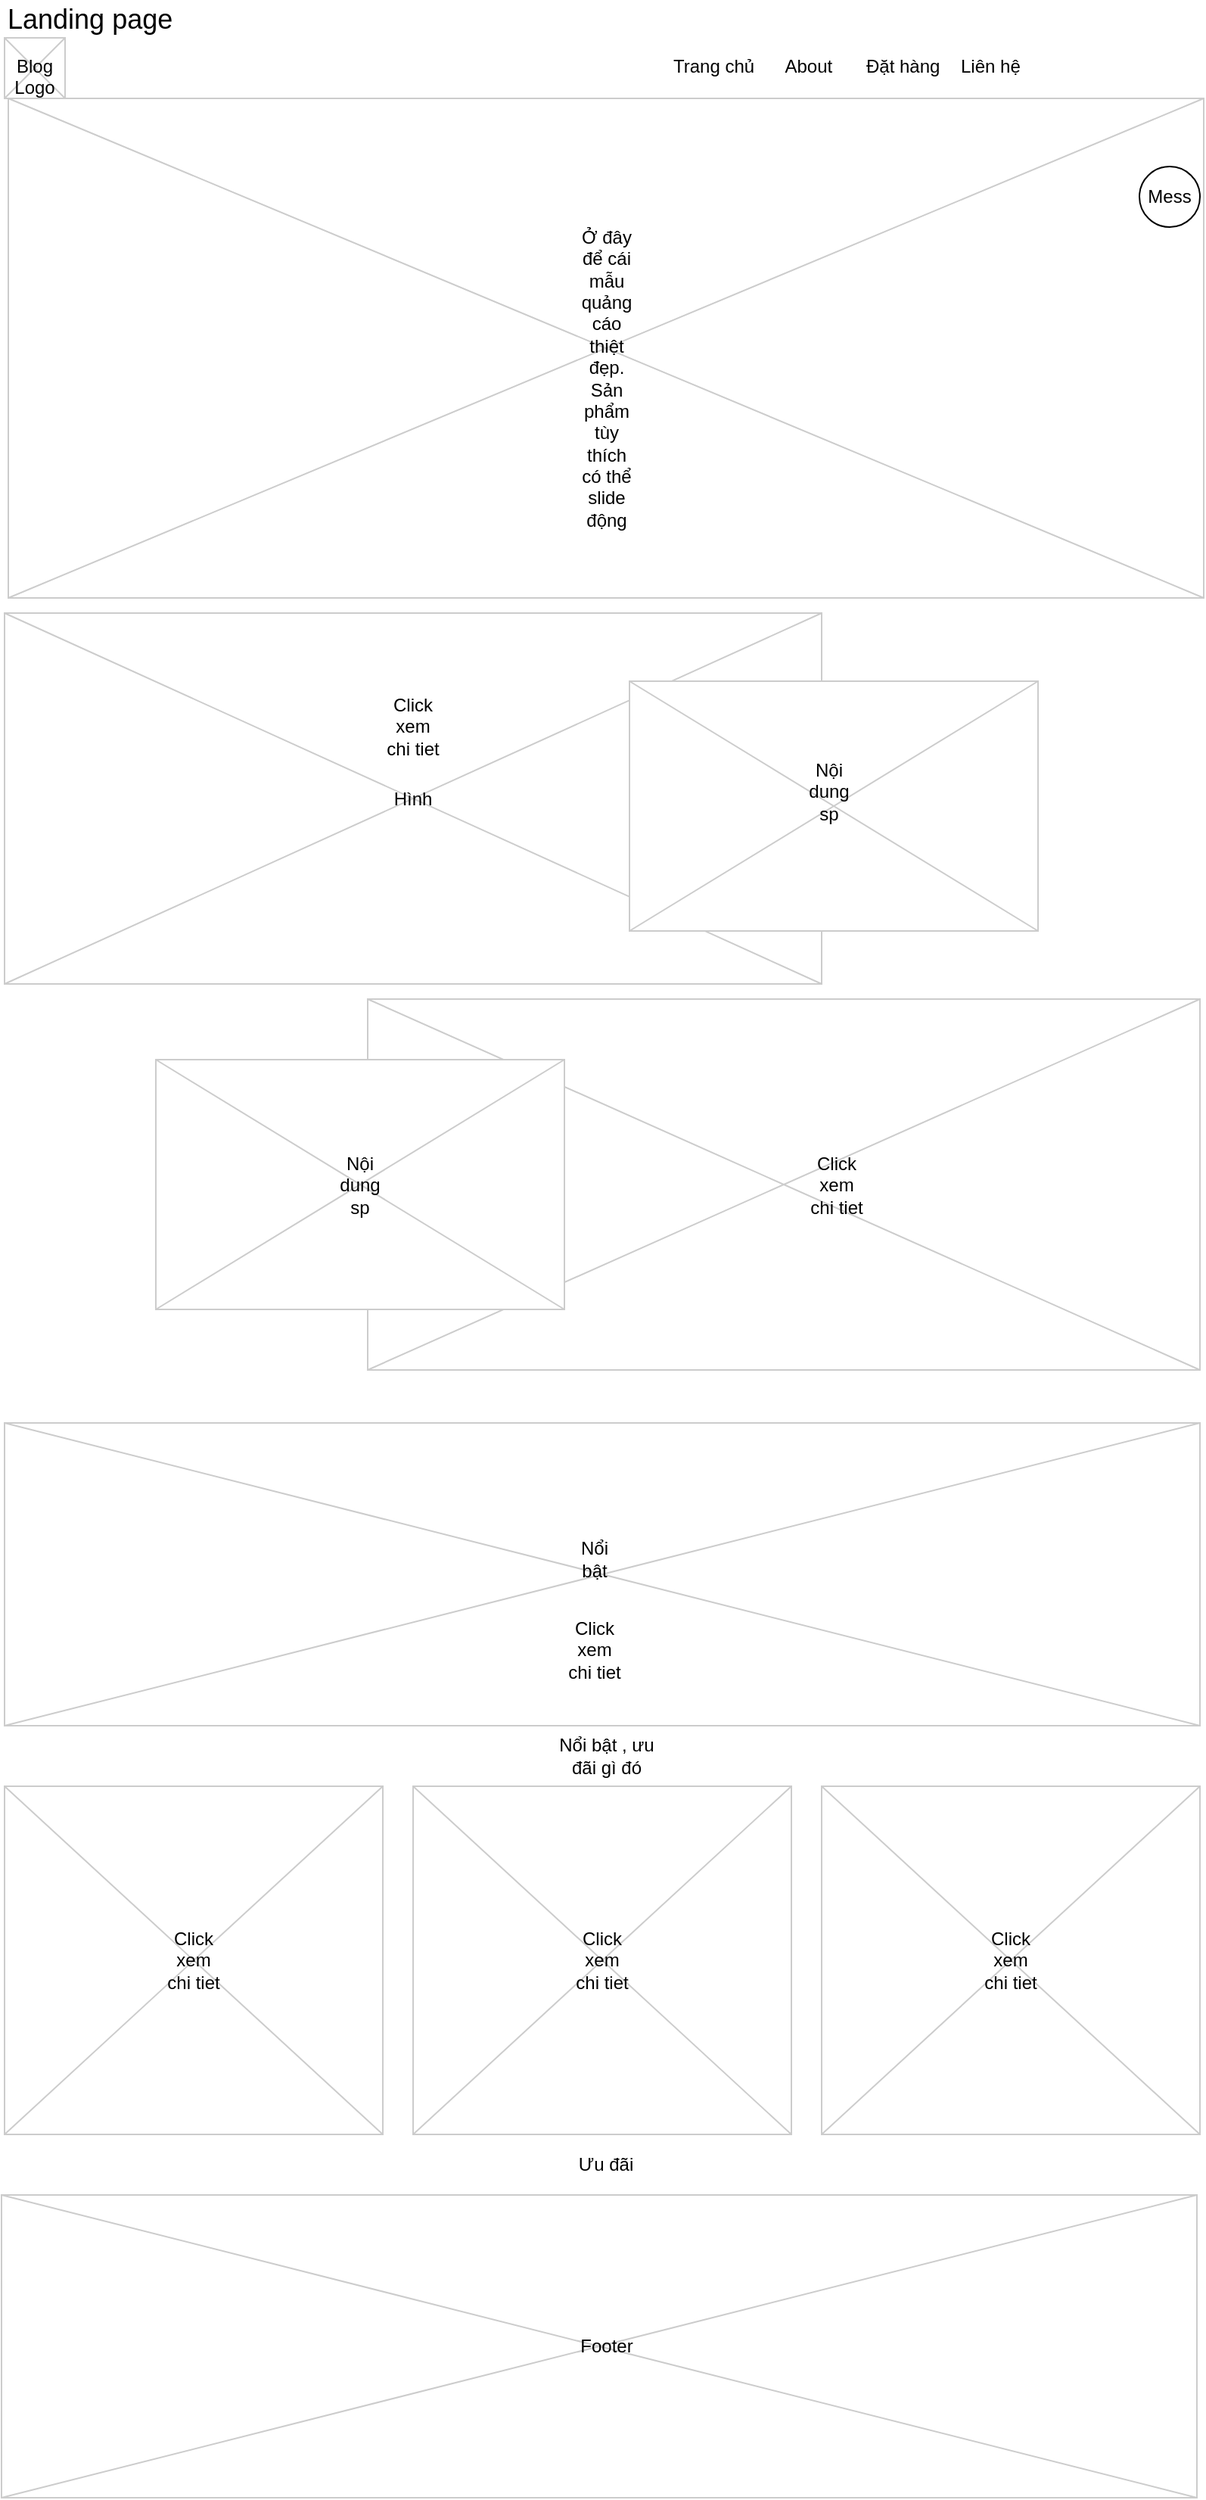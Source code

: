 <mxfile version="13.1.6" type="device"><diagram name="Page-1" id="f1b7ffb7-ca1e-a977-7cf5-a751b3c06c05"><mxGraphModel dx="899" dy="1624" grid="1" gridSize="10" guides="1" tooltips="1" connect="1" arrows="1" fold="1" page="1" pageScale="1" pageWidth="826" pageHeight="1169" background="#ffffff" math="0" shadow="0"><root><mxCell id="0"/><mxCell id="1" parent="0"/><mxCell id="13" value="" style="verticalLabelPosition=bottom;verticalAlign=top;strokeWidth=1;shape=mxgraph.mockup.graphics.iconGrid;strokeColor=#CCCCCC;gridSize=1,1;" parent="1" vertex="1"><mxGeometry x="22.5" y="45" width="790" height="330" as="geometry"/></mxCell><mxCell id="2" value="Landing page" style="text;spacingTop=-5;fontSize=18;fontStyle=0" parent="1" vertex="1"><mxGeometry x="20" y="-20" width="230" height="20" as="geometry"/></mxCell><mxCell id="6" value="About" style="text;spacingTop=-5;" parent="1" vertex="1"><mxGeometry x="533.75" y="15.0" width="30" height="20" as="geometry"/></mxCell><mxCell id="20" value="" style="verticalLabelPosition=bottom;verticalAlign=top;strokeWidth=1;shape=mxgraph.mockup.graphics.iconGrid;strokeColor=#CCCCCC;gridSize=1,1;" parent="1" vertex="1"><mxGeometry x="20" y="5" width="40" height="40" as="geometry"/></mxCell><mxCell id="21" value="Blog &#10;Logo" style="text;spacingTop=-5;align=center" parent="1" vertex="1"><mxGeometry x="20" y="15" width="40" height="40" as="geometry"/></mxCell><mxCell id="22" value="Đặt hàng" style="text;spacingTop=-5;" parent="1" vertex="1"><mxGeometry x="587.5" y="15.0" width="30" height="20" as="geometry"/></mxCell><mxCell id="23" value="Liên hệ" style="text;spacingTop=-5;" parent="1" vertex="1"><mxGeometry x="650" y="15.0" width="30" height="20" as="geometry"/></mxCell><mxCell id="27" value="" style="verticalLabelPosition=bottom;verticalAlign=top;strokeWidth=1;shape=mxgraph.mockup.graphics.iconGrid;strokeColor=#CCCCCC;gridSize=1,1;" parent="1" vertex="1"><mxGeometry x="20" y="385" width="540" height="245" as="geometry"/></mxCell><mxCell id="30" value="" style="verticalLabelPosition=bottom;verticalAlign=top;strokeWidth=1;shape=mxgraph.mockup.graphics.iconGrid;strokeColor=#CCCCCC;gridSize=1,1;" parent="1" vertex="1"><mxGeometry x="20" y="920" width="790" height="200" as="geometry"/></mxCell><mxCell id="32" value="" style="verticalLabelPosition=bottom;verticalAlign=top;strokeWidth=1;shape=mxgraph.mockup.graphics.iconGrid;strokeColor=#CCCCCC;gridSize=1,1;" parent="1" vertex="1"><mxGeometry x="20" y="1160" width="250" height="230" as="geometry"/></mxCell><mxCell id="m2dGwC20MEYQL2tQxTYH-61" value="Ở đây để cái mẫu quảng cáo thiệt đẹp. Sản phẩm tùy thích&lt;br&gt;có thể slide động" style="text;html=1;strokeColor=none;fillColor=none;align=center;verticalAlign=middle;whiteSpace=wrap;rounded=0;" vertex="1" parent="1"><mxGeometry x="397.5" y="220" width="40" height="20" as="geometry"/></mxCell><mxCell id="m2dGwC20MEYQL2tQxTYH-66" value="" style="ellipse;whiteSpace=wrap;html=1;aspect=fixed;" vertex="1" parent="1"><mxGeometry x="770" y="90" width="40" height="40" as="geometry"/></mxCell><mxCell id="m2dGwC20MEYQL2tQxTYH-67" value="Mess" style="text;html=1;strokeColor=none;fillColor=none;align=center;verticalAlign=middle;whiteSpace=wrap;rounded=0;" vertex="1" parent="1"><mxGeometry x="770" y="100" width="40" height="20" as="geometry"/></mxCell><mxCell id="m2dGwC20MEYQL2tQxTYH-71" value="Hình" style="text;html=1;strokeColor=none;fillColor=none;align=center;verticalAlign=middle;whiteSpace=wrap;rounded=0;" vertex="1" parent="1"><mxGeometry x="270" y="497.5" width="40" height="20" as="geometry"/></mxCell><mxCell id="m2dGwC20MEYQL2tQxTYH-73" value="" style="verticalLabelPosition=bottom;verticalAlign=top;strokeWidth=1;shape=mxgraph.mockup.graphics.iconGrid;strokeColor=#CCCCCC;gridSize=1,1;" vertex="1" parent="1"><mxGeometry x="260" y="640" width="550" height="245" as="geometry"/></mxCell><mxCell id="m2dGwC20MEYQL2tQxTYH-75" value="Nổi bật" style="text;html=1;strokeColor=none;fillColor=none;align=center;verticalAlign=middle;whiteSpace=wrap;rounded=0;" vertex="1" parent="1"><mxGeometry x="390" y="1000" width="40" height="20" as="geometry"/></mxCell><mxCell id="m2dGwC20MEYQL2tQxTYH-76" value="Trang chủ" style="text;spacingTop=-5;" vertex="1" parent="1"><mxGeometry x="460" y="15.0" width="30" height="20" as="geometry"/></mxCell><mxCell id="m2dGwC20MEYQL2tQxTYH-78" value="" style="verticalLabelPosition=bottom;verticalAlign=top;strokeWidth=1;shape=mxgraph.mockup.graphics.iconGrid;strokeColor=#CCCCCC;gridSize=1,1;" vertex="1" parent="1"><mxGeometry x="433" y="430" width="270" height="165" as="geometry"/></mxCell><mxCell id="m2dGwC20MEYQL2tQxTYH-79" value="Nội dung sp" style="text;html=1;strokeColor=none;fillColor=none;align=center;verticalAlign=middle;whiteSpace=wrap;rounded=0;" vertex="1" parent="1"><mxGeometry x="545" y="492.5" width="40" height="20" as="geometry"/></mxCell><mxCell id="m2dGwC20MEYQL2tQxTYH-80" value="" style="verticalLabelPosition=bottom;verticalAlign=top;strokeWidth=1;shape=mxgraph.mockup.graphics.iconGrid;strokeColor=#CCCCCC;gridSize=1,1;" vertex="1" parent="1"><mxGeometry x="120" y="680" width="270" height="165" as="geometry"/></mxCell><mxCell id="m2dGwC20MEYQL2tQxTYH-81" value="Nội dung sp" style="text;html=1;strokeColor=none;fillColor=none;align=center;verticalAlign=middle;whiteSpace=wrap;rounded=0;" vertex="1" parent="1"><mxGeometry x="235" y="752.5" width="40" height="20" as="geometry"/></mxCell><mxCell id="m2dGwC20MEYQL2tQxTYH-82" value="Nổi bật , ưu đãi gì đó" style="text;html=1;strokeColor=none;fillColor=none;align=center;verticalAlign=middle;whiteSpace=wrap;rounded=0;" vertex="1" parent="1"><mxGeometry x="377.5" y="1130" width="80" height="20" as="geometry"/></mxCell><mxCell id="m2dGwC20MEYQL2tQxTYH-83" value="" style="verticalLabelPosition=bottom;verticalAlign=top;strokeWidth=1;shape=mxgraph.mockup.graphics.iconGrid;strokeColor=#CCCCCC;gridSize=1,1;" vertex="1" parent="1"><mxGeometry x="290" y="1160" width="250" height="230" as="geometry"/></mxCell><mxCell id="m2dGwC20MEYQL2tQxTYH-84" value="" style="verticalLabelPosition=bottom;verticalAlign=top;strokeWidth=1;shape=mxgraph.mockup.graphics.iconGrid;strokeColor=#CCCCCC;gridSize=1,1;" vertex="1" parent="1"><mxGeometry x="560" y="1160" width="250" height="230" as="geometry"/></mxCell><mxCell id="m2dGwC20MEYQL2tQxTYH-85" value="Click xem chi tiet&lt;span style=&quot;color: rgba(0 , 0 , 0 , 0) ; font-family: monospace ; font-size: 0px&quot;&gt;%3CmxGraphModel%3E%3Croot%3E%3CmxCell%20id%3D%220%22%2F%3E%3CmxCell%20id%3D%221%22%20parent%3D%220%22%2F%3E%3CmxCell%20id%3D%222%22%20value%3D%22%22%20style%3D%22verticalLabelPosition%3Dbottom%3BverticalAlign%3Dtop%3BstrokeWidth%3D1%3Bshape%3Dmxgraph.mockup.graphics.iconGrid%3BstrokeColor%3D%23CCCCCC%3BgridSize%3D1%2C1%3B%22%20vertex%3D%221%22%20parent%3D%221%22%3E%3CmxGeometry%20x%3D%2220%22%20y%3D%221160%22%20width%3D%22230%22%20height%3D%22230%22%20as%3D%22geometry%22%2F%3E%3C%2FmxCell%3E%3C%2Froot%3E%3C%2FmxGraphModel%3E&lt;/span&gt;" style="text;html=1;strokeColor=none;fillColor=none;align=center;verticalAlign=middle;whiteSpace=wrap;rounded=0;" vertex="1" parent="1"><mxGeometry x="270" y="450" width="40" height="20" as="geometry"/></mxCell><mxCell id="m2dGwC20MEYQL2tQxTYH-86" value="Click xem chi tiet&lt;span style=&quot;color: rgba(0 , 0 , 0 , 0) ; font-family: monospace ; font-size: 0px&quot;&gt;%3CmxGraphModel%3E%3Croot%3E%3CmxCell%20id%3D%220%22%2F%3E%3CmxCell%20id%3D%221%22%20parent%3D%220%22%2F%3E%3CmxCell%20id%3D%222%22%20value%3D%22%22%20style%3D%22verticalLabelPosition%3Dbottom%3BverticalAlign%3Dtop%3BstrokeWidth%3D1%3Bshape%3Dmxgraph.mockup.graphics.iconGrid%3BstrokeColor%3D%23CCCCCC%3BgridSize%3D1%2C1%3B%22%20vertex%3D%221%22%20parent%3D%221%22%3E%3CmxGeometry%20x%3D%2220%22%20y%3D%221160%22%20width%3D%22230%22%20height%3D%22230%22%20as%3D%22geometry%22%2F%3E%3C%2FmxCell%3E%3C%2Froot%3E%3C%2FmxGraphModel%3E&lt;/span&gt;" style="text;html=1;strokeColor=none;fillColor=none;align=center;verticalAlign=middle;whiteSpace=wrap;rounded=0;" vertex="1" parent="1"><mxGeometry x="550" y="752.5" width="40" height="20" as="geometry"/></mxCell><mxCell id="m2dGwC20MEYQL2tQxTYH-88" value="Click xem chi tiet&lt;span style=&quot;color: rgba(0 , 0 , 0 , 0) ; font-family: monospace ; font-size: 0px&quot;&gt;%3CmxGraphModel%3E%3Croot%3E%3CmxCell%20id%3D%220%22%2F%3E%3CmxCell%20id%3D%221%22%20parent%3D%220%22%2F%3E%3CmxCell%20id%3D%222%22%20value%3D%22%22%20style%3D%22verticalLabelPosition%3Dbottom%3BverticalAlign%3Dtop%3BstrokeWidth%3D1%3Bshape%3Dmxgraph.mockup.graphics.iconGrid%3BstrokeColor%3D%23CCCCCC%3BgridSize%3D1%2C1%3B%22%20vertex%3D%221%22%20parent%3D%221%22%3E%3CmxGeometry%20x%3D%2220%22%20y%3D%221160%22%20width%3D%22230%22%20height%3D%22230%22%20as%3D%22geometry%22%2F%3E%3C%2FmxCell%3E%3C%2Froot%3E%3C%2FmxGraphModel%3E&lt;/span&gt;" style="text;html=1;strokeColor=none;fillColor=none;align=center;verticalAlign=middle;whiteSpace=wrap;rounded=0;" vertex="1" parent="1"><mxGeometry x="390" y="1060" width="40" height="20" as="geometry"/></mxCell><mxCell id="m2dGwC20MEYQL2tQxTYH-89" value="Click xem chi tiet&lt;span style=&quot;color: rgba(0 , 0 , 0 , 0) ; font-family: monospace ; font-size: 0px&quot;&gt;%3CmxGraphModel%3E%3Croot%3E%3CmxCell%20id%3D%220%22%2F%3E%3CmxCell%20id%3D%221%22%20parent%3D%220%22%2F%3E%3CmxCell%20id%3D%222%22%20value%3D%22%22%20style%3D%22verticalLabelPosition%3Dbottom%3BverticalAlign%3Dtop%3BstrokeWidth%3D1%3Bshape%3Dmxgraph.mockup.graphics.iconGrid%3BstrokeColor%3D%23CCCCCC%3BgridSize%3D1%2C1%3B%22%20vertex%3D%221%22%20parent%3D%221%22%3E%3CmxGeometry%20x%3D%2220%22%20y%3D%221160%22%20width%3D%22230%22%20height%3D%22230%22%20as%3D%22geometry%22%2F%3E%3C%2FmxCell%3E%3C%2Froot%3E%3C%2FmxGraphModel%3E&lt;/span&gt;" style="text;html=1;strokeColor=none;fillColor=none;align=center;verticalAlign=middle;whiteSpace=wrap;rounded=0;" vertex="1" parent="1"><mxGeometry x="125" y="1265" width="40" height="20" as="geometry"/></mxCell><mxCell id="m2dGwC20MEYQL2tQxTYH-90" value="Click xem chi tiet&lt;span style=&quot;color: rgba(0 , 0 , 0 , 0) ; font-family: monospace ; font-size: 0px&quot;&gt;%3CmxGraphModel%3E%3Croot%3E%3CmxCell%20id%3D%220%22%2F%3E%3CmxCell%20id%3D%221%22%20parent%3D%220%22%2F%3E%3CmxCell%20id%3D%222%22%20value%3D%22%22%20style%3D%22verticalLabelPosition%3Dbottom%3BverticalAlign%3Dtop%3BstrokeWidth%3D1%3Bshape%3Dmxgraph.mockup.graphics.iconGrid%3BstrokeColor%3D%23CCCCCC%3BgridSize%3D1%2C1%3B%22%20vertex%3D%221%22%20parent%3D%221%22%3E%3CmxGeometry%20x%3D%2220%22%20y%3D%221160%22%20width%3D%22230%22%20height%3D%22230%22%20as%3D%22geometry%22%2F%3E%3C%2FmxCell%3E%3C%2Froot%3E%3C%2FmxGraphModel%3E&lt;/span&gt;" style="text;html=1;strokeColor=none;fillColor=none;align=center;verticalAlign=middle;whiteSpace=wrap;rounded=0;" vertex="1" parent="1"><mxGeometry x="395" y="1265" width="40" height="20" as="geometry"/></mxCell><mxCell id="m2dGwC20MEYQL2tQxTYH-91" value="Click xem chi tiet&lt;span style=&quot;color: rgba(0 , 0 , 0 , 0) ; font-family: monospace ; font-size: 0px&quot;&gt;%3CmxGraphModel%3E%3Croot%3E%3CmxCell%20id%3D%220%22%2F%3E%3CmxCell%20id%3D%221%22%20parent%3D%220%22%2F%3E%3CmxCell%20id%3D%222%22%20value%3D%22%22%20style%3D%22verticalLabelPosition%3Dbottom%3BverticalAlign%3Dtop%3BstrokeWidth%3D1%3Bshape%3Dmxgraph.mockup.graphics.iconGrid%3BstrokeColor%3D%23CCCCCC%3BgridSize%3D1%2C1%3B%22%20vertex%3D%221%22%20parent%3D%221%22%3E%3CmxGeometry%20x%3D%2220%22%20y%3D%221160%22%20width%3D%22230%22%20height%3D%22230%22%20as%3D%22geometry%22%2F%3E%3C%2FmxCell%3E%3C%2Froot%3E%3C%2FmxGraphModel%3E&lt;/span&gt;" style="text;html=1;strokeColor=none;fillColor=none;align=center;verticalAlign=middle;whiteSpace=wrap;rounded=0;" vertex="1" parent="1"><mxGeometry x="665" y="1265" width="40" height="20" as="geometry"/></mxCell><mxCell id="m2dGwC20MEYQL2tQxTYH-92" value="" style="verticalLabelPosition=bottom;verticalAlign=top;strokeWidth=1;shape=mxgraph.mockup.graphics.iconGrid;strokeColor=#CCCCCC;gridSize=1,1;" vertex="1" parent="1"><mxGeometry x="18" y="1430" width="790" height="200" as="geometry"/></mxCell><mxCell id="m2dGwC20MEYQL2tQxTYH-93" value="Ưu đãi" style="text;html=1;strokeColor=none;fillColor=none;align=center;verticalAlign=middle;whiteSpace=wrap;rounded=0;" vertex="1" parent="1"><mxGeometry x="380" y="1400" width="75" height="20" as="geometry"/></mxCell><mxCell id="m2dGwC20MEYQL2tQxTYH-94" value="Footer" style="text;html=1;strokeColor=none;fillColor=none;align=center;verticalAlign=middle;whiteSpace=wrap;rounded=0;" vertex="1" parent="1"><mxGeometry x="397.5" y="1520" width="40" height="20" as="geometry"/></mxCell></root></mxGraphModel></diagram></mxfile>